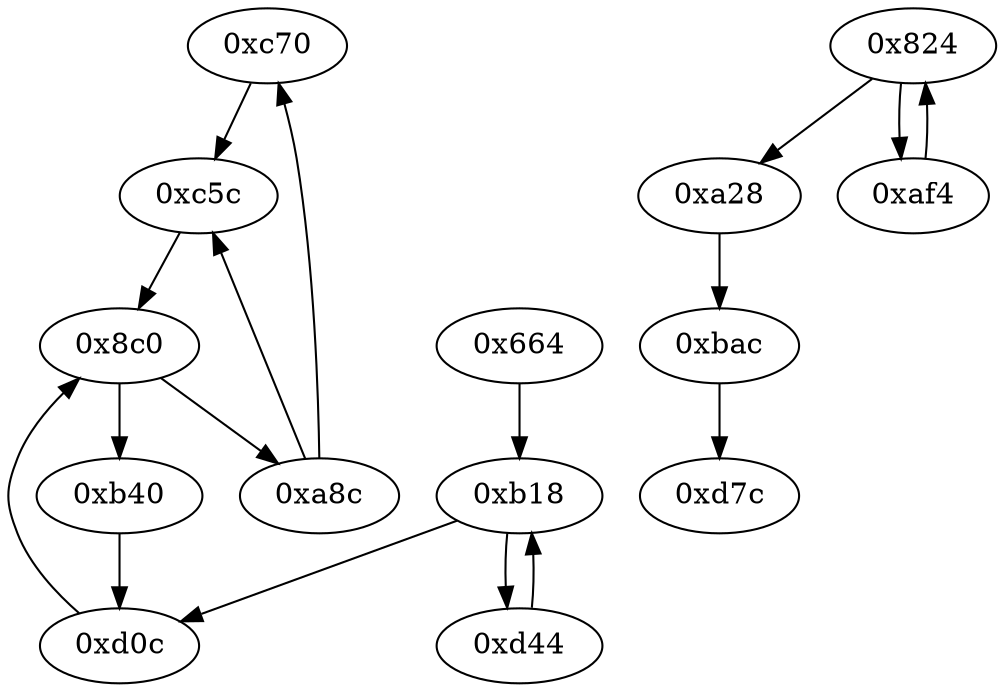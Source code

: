 strict digraph "" {
	graph ["edge"="{}",
		file="/Users/mark/Documents/deobfus-2019-ccs/ALL-CFG/basic-algorithms/bubblesort/1636_recovered.dot",
		"graph"="{u'file': u'/Users/mark/Documents/deobfus-2019-ccs/ALL-CFG/basic-algorithms/bubblesort/1636_recovered.dot'}",
		"node"="{u'opcode': u''}"
	];
	"0xc70"	 [opcode="[u'ldr', u'ldr', u'mov', u'str', u'ldr', u'ldr', u'str', u'ldr', u'b']"];
	"0xc5c"	 [opcode="[u'ldr']"];
	"0xc70" -> "0xc5c";
	"0xd0c"	 [opcode="[u'str', u'mov', u'ldr', u'ldr', u'mvn', u'mvn', u'orr', u'ldr', u'ldr', u'mvn', u'add', u'add', u'sub', u'b']"];
	"0x8c0"	 [opcode="[u'ldr', u'str', u'ldr', u'ldr', u'ldr', u'ldr', u'cmp', u'mov', u'mov', u'b']"];
	"0xd0c" -> "0x8c0";
	"0xa28"	 [opcode="[u'ldr', u'ldr', u'ldr', u'ldr', u'rsb', u'mvn', u'mul', u'mov', u'eor', u'and', u'ldr', u'mov', u'ldr', u'cmp', u'mov', u'cmp', \
u'mov', u'mov', u'cmp', u'mov', u'mov', u'teq', u'mov', u'mov', u'b']"];
	"0xbac"	 [opcode="[u'ldr', u'ldr', u'ldr', u'ldr', u'sub', u'sub', u'add', u'mul', u'mov', u'eor', u'and', u'ldr', u'ldr', u'mov', u'cmp', u'mov', \
u'cmp', u'mov', u'mov', u'cmp', u'mov', u'mov', u'teq', u'mov', u'mov', u'b']"];
	"0xa28" -> "0xbac";
	"0xb40"	 [opcode="[u'ldr', u'ldr', u'mov', u'ldr', u'ldr', u'sub', u'cmp', u'mul', u'mov', u'mov', u'mvn', u'ldr', u'orr', u'cmn', u'mov', u'teq', \
u'ldr', u'mov', u'cmn', u'mov', u'mov', u'cmp']"];
	"0xb40" -> "0xd0c";
	"0x824"	 [opcode="[u'str', u'ldr', u'ldr', u'ldr', u'ldr', u'b']"];
	"0x824" -> "0xa28";
	"0xaf4"	 [opcode="[u'ldr', u'ldr', u'ldr', u'ldr', u'bl', u'ldr', u'mvn', u'add', u'b']"];
	"0x824" -> "0xaf4";
	"0xb18"	 [opcode="[u'ldr', u'str', u'ldr', u'ldr', u'ldr', u'ldr']"];
	"0xb18" -> "0xd0c";
	"0xd44"	 [opcode="[u'ldr', u'ldr', u'ldr', u'ldrb', u'ldr', u'ldr', u'add', u'str', u'ldr', u'add']"];
	"0xb18" -> "0xd44";
	"0xc5c" -> "0x8c0";
	"0xd7c"	 [opcode="[u'ldr', u'ldr', u'ldr', u'ldr', u'sub', u'mov', u'sub', u'pop']"];
	"0xd44" -> "0xb18";
	"0x8c0" -> "0xb40";
	"0xa8c"	 [opcode="[u'ldr', u'ldr', u'mov', u'add', u'str', u'ldr', u'ldr', u'str', u'ldr', u'rsb', u'rsb', u'str', u'ldr', u'ldr', u'add', u'str', \
u'ldr', u'ldr', u'str', u'ldr', u'ldr', u'ldr', u'cmp', u'ldr', u'mov', u'b']"];
	"0x8c0" -> "0xa8c";
	"0x664"	 [opcode="[u'push', u'add', u'sub', u'str', u'ldr', u'mvn', u'ldr', u'ldr', u'str', u'ldr', u'ldr', u'ldr', u'sub', u'sub', u'add', u'mul', \
u'mov', u'eor', u'tst', u'ldr', u'mov', u'mov', u'strb', u'ldr', u'cmp', u'mov', u'strb', u'ldr', u'sub', u'sub', u'add', u'str', \
u'ldr', u'str', u'add', u'sub', u'sub', u'ldr', u'ldr', u'ldr', u'str', u'ldr', u'str', u'ldr', u'str', u'ldr', u'ldr', u'ldr', \
u'str', u'ldr', u'str', u'ldr', u'str', u'ldr', u'str', u'ldr', u'str', u'ldr', u'add', u'str', u'ldr', u'add', u'str', u'str', \
u'str', u'b']"];
	"0x664" -> "0xb18";
	"0xbac" -> "0xd7c";
	"0xaf4" -> "0x824";
	"0xa8c" -> "0xc70";
	"0xa8c" -> "0xc5c";
}
